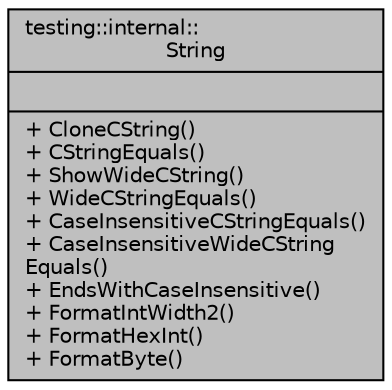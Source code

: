 digraph "testing::internal::String"
{
 // LATEX_PDF_SIZE
  edge [fontname="Helvetica",fontsize="10",labelfontname="Helvetica",labelfontsize="10"];
  node [fontname="Helvetica",fontsize="10",shape=record];
  Node1 [label="{testing::internal::\lString\n||+ CloneCString()\l+ CStringEquals()\l+ ShowWideCString()\l+ WideCStringEquals()\l+ CaseInsensitiveCStringEquals()\l+ CaseInsensitiveWideCString\lEquals()\l+ EndsWithCaseInsensitive()\l+ FormatIntWidth2()\l+ FormatHexInt()\l+ FormatByte()\l}",height=0.2,width=0.4,color="black", fillcolor="grey75", style="filled", fontcolor="black",tooltip=" "];
}
